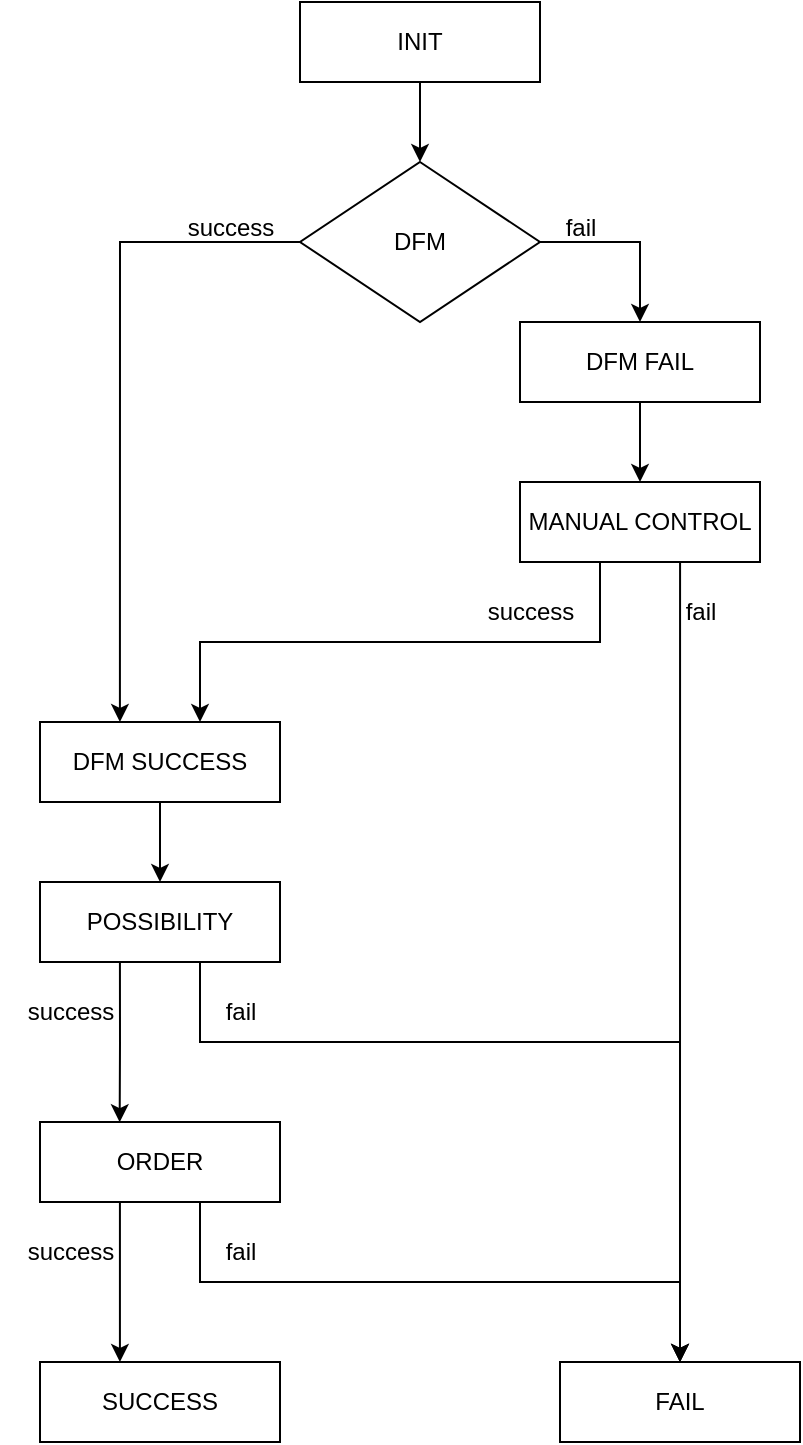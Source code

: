 <mxfile version="26.0.16">
  <diagram name="Page-1" id="QO7RAMKvA55V0XT-Cinw">
    <mxGraphModel dx="1593" dy="858" grid="1" gridSize="10" guides="1" tooltips="1" connect="1" arrows="1" fold="1" page="1" pageScale="1" pageWidth="827" pageHeight="1169" math="0" shadow="0">
      <root>
        <mxCell id="0" />
        <mxCell id="1" parent="0" />
        <mxCell id="4Ly7aSvnoJDzaHdvRD7w-6" style="edgeStyle=orthogonalEdgeStyle;rounded=0;orthogonalLoop=1;jettySize=auto;html=1;exitX=0.5;exitY=1;exitDx=0;exitDy=0;entryX=0.5;entryY=0;entryDx=0;entryDy=0;" parent="1" source="4Ly7aSvnoJDzaHdvRD7w-1" target="4Ly7aSvnoJDzaHdvRD7w-3" edge="1">
          <mxGeometry relative="1" as="geometry" />
        </mxCell>
        <mxCell id="4Ly7aSvnoJDzaHdvRD7w-1" value="INIT" style="rounded=0;whiteSpace=wrap;html=1;" parent="1" vertex="1">
          <mxGeometry x="370" y="240" width="120" height="40" as="geometry" />
        </mxCell>
        <mxCell id="4Ly7aSvnoJDzaHdvRD7w-13" style="edgeStyle=orthogonalEdgeStyle;rounded=0;orthogonalLoop=1;jettySize=auto;html=1;exitX=0.5;exitY=1;exitDx=0;exitDy=0;entryX=0.5;entryY=0;entryDx=0;entryDy=0;" parent="1" source="4Ly7aSvnoJDzaHdvRD7w-2" target="4Ly7aSvnoJDzaHdvRD7w-10" edge="1">
          <mxGeometry relative="1" as="geometry" />
        </mxCell>
        <mxCell id="4Ly7aSvnoJDzaHdvRD7w-2" value="DFM SUCCESS" style="rounded=0;whiteSpace=wrap;html=1;" parent="1" vertex="1">
          <mxGeometry x="240" y="600" width="120" height="40" as="geometry" />
        </mxCell>
        <mxCell id="4Ly7aSvnoJDzaHdvRD7w-4" style="edgeStyle=orthogonalEdgeStyle;rounded=0;orthogonalLoop=1;jettySize=auto;html=1;exitX=0;exitY=0.5;exitDx=0;exitDy=0;entryX=0.333;entryY=0;entryDx=0;entryDy=0;entryPerimeter=0;" parent="1" source="4Ly7aSvnoJDzaHdvRD7w-3" target="4Ly7aSvnoJDzaHdvRD7w-2" edge="1">
          <mxGeometry relative="1" as="geometry" />
        </mxCell>
        <mxCell id="4Ly7aSvnoJDzaHdvRD7w-8" style="edgeStyle=orthogonalEdgeStyle;rounded=0;orthogonalLoop=1;jettySize=auto;html=1;exitX=1;exitY=0.5;exitDx=0;exitDy=0;entryX=0.5;entryY=0;entryDx=0;entryDy=0;" parent="1" source="4Ly7aSvnoJDzaHdvRD7w-3" target="4Ly7aSvnoJDzaHdvRD7w-7" edge="1">
          <mxGeometry relative="1" as="geometry" />
        </mxCell>
        <mxCell id="4Ly7aSvnoJDzaHdvRD7w-3" value="DFM" style="rhombus;whiteSpace=wrap;html=1;" parent="1" vertex="1">
          <mxGeometry x="370" y="320" width="120" height="80" as="geometry" />
        </mxCell>
        <mxCell id="4Ly7aSvnoJDzaHdvRD7w-5" value="success" style="text;html=1;align=center;verticalAlign=middle;resizable=0;points=[];autosize=1;strokeColor=none;fillColor=none;" parent="1" vertex="1">
          <mxGeometry x="300" y="338" width="70" height="30" as="geometry" />
        </mxCell>
        <mxCell id="4Ly7aSvnoJDzaHdvRD7w-17" style="edgeStyle=orthogonalEdgeStyle;rounded=0;orthogonalLoop=1;jettySize=auto;html=1;exitX=0.5;exitY=1;exitDx=0;exitDy=0;entryX=0.5;entryY=0;entryDx=0;entryDy=0;" parent="1" source="4Ly7aSvnoJDzaHdvRD7w-7" target="4Ly7aSvnoJDzaHdvRD7w-16" edge="1">
          <mxGeometry relative="1" as="geometry" />
        </mxCell>
        <mxCell id="4Ly7aSvnoJDzaHdvRD7w-7" value="DFM FAIL" style="rounded=0;whiteSpace=wrap;html=1;" parent="1" vertex="1">
          <mxGeometry x="480" y="400" width="120" height="40" as="geometry" />
        </mxCell>
        <mxCell id="4Ly7aSvnoJDzaHdvRD7w-9" value="fail" style="text;html=1;align=center;verticalAlign=middle;resizable=0;points=[];autosize=1;strokeColor=none;fillColor=none;" parent="1" vertex="1">
          <mxGeometry x="490" y="338" width="40" height="30" as="geometry" />
        </mxCell>
        <mxCell id="4Ly7aSvnoJDzaHdvRD7w-14" style="edgeStyle=orthogonalEdgeStyle;rounded=0;orthogonalLoop=1;jettySize=auto;html=1;exitX=0.333;exitY=0.975;exitDx=0;exitDy=0;entryX=0.332;entryY=0.003;entryDx=0;entryDy=0;entryPerimeter=0;exitPerimeter=0;" parent="1" source="4Ly7aSvnoJDzaHdvRD7w-10" target="4Ly7aSvnoJDzaHdvRD7w-11" edge="1">
          <mxGeometry relative="1" as="geometry" />
        </mxCell>
        <mxCell id="1oIsrI0DzjDVNDVhr3aZ-5" style="edgeStyle=orthogonalEdgeStyle;rounded=0;orthogonalLoop=1;jettySize=auto;html=1;exitX=0.75;exitY=1;exitDx=0;exitDy=0;entryX=0.5;entryY=0;entryDx=0;entryDy=0;" edge="1" parent="1" source="4Ly7aSvnoJDzaHdvRD7w-10" target="4Ly7aSvnoJDzaHdvRD7w-23">
          <mxGeometry relative="1" as="geometry">
            <mxPoint x="560" y="840" as="targetPoint" />
            <Array as="points">
              <mxPoint x="320" y="720" />
              <mxPoint x="320" y="760" />
              <mxPoint x="560" y="760" />
            </Array>
          </mxGeometry>
        </mxCell>
        <mxCell id="4Ly7aSvnoJDzaHdvRD7w-10" value="POSSIBILITY" style="rounded=0;whiteSpace=wrap;html=1;" parent="1" vertex="1">
          <mxGeometry x="240" y="680" width="120" height="40" as="geometry" />
        </mxCell>
        <mxCell id="4Ly7aSvnoJDzaHdvRD7w-15" style="edgeStyle=orthogonalEdgeStyle;rounded=0;orthogonalLoop=1;jettySize=auto;html=1;exitX=0.333;exitY=0.975;exitDx=0;exitDy=0;exitPerimeter=0;entryX=0.333;entryY=0;entryDx=0;entryDy=0;entryPerimeter=0;" parent="1" source="4Ly7aSvnoJDzaHdvRD7w-11" target="4Ly7aSvnoJDzaHdvRD7w-12" edge="1">
          <mxGeometry relative="1" as="geometry">
            <mxPoint x="280" y="830" as="sourcePoint" />
            <mxPoint x="240" y="850" as="targetPoint" />
          </mxGeometry>
        </mxCell>
        <mxCell id="1oIsrI0DzjDVNDVhr3aZ-6" style="edgeStyle=orthogonalEdgeStyle;rounded=0;orthogonalLoop=1;jettySize=auto;html=1;exitX=0.75;exitY=1;exitDx=0;exitDy=0;entryX=0.5;entryY=0;entryDx=0;entryDy=0;" edge="1" parent="1" source="4Ly7aSvnoJDzaHdvRD7w-11" target="4Ly7aSvnoJDzaHdvRD7w-23">
          <mxGeometry relative="1" as="geometry">
            <Array as="points">
              <mxPoint x="320" y="840" />
              <mxPoint x="320" y="880" />
              <mxPoint x="560" y="880" />
            </Array>
          </mxGeometry>
        </mxCell>
        <mxCell id="4Ly7aSvnoJDzaHdvRD7w-11" value="ORDER" style="rounded=0;whiteSpace=wrap;html=1;" parent="1" vertex="1">
          <mxGeometry x="240" y="800" width="120" height="40" as="geometry" />
        </mxCell>
        <mxCell id="4Ly7aSvnoJDzaHdvRD7w-12" value="SUCCESS" style="rounded=0;whiteSpace=wrap;html=1;" parent="1" vertex="1">
          <mxGeometry x="240" y="920" width="120" height="40" as="geometry" />
        </mxCell>
        <mxCell id="4Ly7aSvnoJDzaHdvRD7w-19" style="edgeStyle=orthogonalEdgeStyle;rounded=0;orthogonalLoop=1;jettySize=auto;html=1;entryX=0.75;entryY=0;entryDx=0;entryDy=0;" parent="1" source="4Ly7aSvnoJDzaHdvRD7w-16" edge="1">
          <mxGeometry relative="1" as="geometry">
            <mxPoint x="519.96" y="430.0" as="sourcePoint" />
            <mxPoint x="320" y="600.0" as="targetPoint" />
            <Array as="points">
              <mxPoint x="520" y="560" />
              <mxPoint x="320" y="560" />
            </Array>
          </mxGeometry>
        </mxCell>
        <mxCell id="4Ly7aSvnoJDzaHdvRD7w-24" style="edgeStyle=orthogonalEdgeStyle;rounded=0;orthogonalLoop=1;jettySize=auto;html=1;exitX=0.667;exitY=0.975;exitDx=0;exitDy=0;entryX=0.5;entryY=0;entryDx=0;entryDy=0;exitPerimeter=0;" parent="1" source="4Ly7aSvnoJDzaHdvRD7w-16" target="4Ly7aSvnoJDzaHdvRD7w-23" edge="1">
          <mxGeometry relative="1" as="geometry">
            <Array as="points">
              <mxPoint x="560" y="840" />
            </Array>
          </mxGeometry>
        </mxCell>
        <mxCell id="4Ly7aSvnoJDzaHdvRD7w-16" value="MANUAL CONTROL" style="rounded=0;whiteSpace=wrap;html=1;" parent="1" vertex="1">
          <mxGeometry x="480" y="480" width="120" height="40" as="geometry" />
        </mxCell>
        <mxCell id="4Ly7aSvnoJDzaHdvRD7w-22" value="success" style="text;html=1;align=center;verticalAlign=middle;resizable=0;points=[];autosize=1;strokeColor=none;fillColor=none;" parent="1" vertex="1">
          <mxGeometry x="450" y="530" width="70" height="30" as="geometry" />
        </mxCell>
        <mxCell id="4Ly7aSvnoJDzaHdvRD7w-23" value="FAIL" style="rounded=0;whiteSpace=wrap;html=1;" parent="1" vertex="1">
          <mxGeometry x="500" y="920" width="120" height="40" as="geometry" />
        </mxCell>
        <mxCell id="1oIsrI0DzjDVNDVhr3aZ-1" value="fail" style="text;html=1;align=center;verticalAlign=middle;resizable=0;points=[];autosize=1;strokeColor=none;fillColor=none;" vertex="1" parent="1">
          <mxGeometry x="550" y="530" width="40" height="30" as="geometry" />
        </mxCell>
        <mxCell id="1oIsrI0DzjDVNDVhr3aZ-7" value="success" style="text;html=1;align=center;verticalAlign=middle;resizable=0;points=[];autosize=1;strokeColor=none;fillColor=none;" vertex="1" parent="1">
          <mxGeometry x="220" y="730" width="70" height="30" as="geometry" />
        </mxCell>
        <mxCell id="1oIsrI0DzjDVNDVhr3aZ-8" value="success" style="text;html=1;align=center;verticalAlign=middle;resizable=0;points=[];autosize=1;strokeColor=none;fillColor=none;" vertex="1" parent="1">
          <mxGeometry x="220" y="850" width="70" height="30" as="geometry" />
        </mxCell>
        <mxCell id="1oIsrI0DzjDVNDVhr3aZ-9" value="fail" style="text;html=1;align=center;verticalAlign=middle;resizable=0;points=[];autosize=1;strokeColor=none;fillColor=none;" vertex="1" parent="1">
          <mxGeometry x="320" y="730" width="40" height="30" as="geometry" />
        </mxCell>
        <mxCell id="1oIsrI0DzjDVNDVhr3aZ-10" value="fail" style="text;html=1;align=center;verticalAlign=middle;resizable=0;points=[];autosize=1;strokeColor=none;fillColor=none;" vertex="1" parent="1">
          <mxGeometry x="320" y="850" width="40" height="30" as="geometry" />
        </mxCell>
      </root>
    </mxGraphModel>
  </diagram>
</mxfile>
